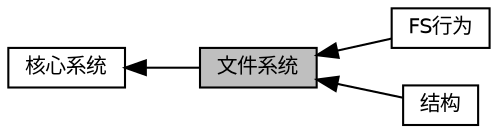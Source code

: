 digraph "文件系统"
{
  edge [fontname="Helvetica",fontsize="10",labelfontname="Helvetica",labelfontsize="10"];
  node [fontname="Helvetica",fontsize="10",shape=box];
  rankdir=LR;
  Node2 [label="核心系统",height=0.2,width=0.4,color="black", fillcolor="white", style="filled",URL="$group__sys.html",tooltip=" "];
  Node4 [label="FS行为",height=0.2,width=0.4,color="black", fillcolor="white", style="filled",URL="$group__action.html",tooltip=" "];
  Node3 [label="结构",height=0.2,width=0.4,color="black", fillcolor="white", style="filled",URL="$group__fs__struct.html",tooltip=" "];
  Node1 [label="文件系统",height=0.2,width=0.4,color="black", fillcolor="grey75", style="filled", fontcolor="black",tooltip=" "];
  Node2->Node1 [shape=plaintext, dir="back", style="solid"];
  Node1->Node3 [shape=plaintext, dir="back", style="solid"];
  Node1->Node4 [shape=plaintext, dir="back", style="solid"];
}

